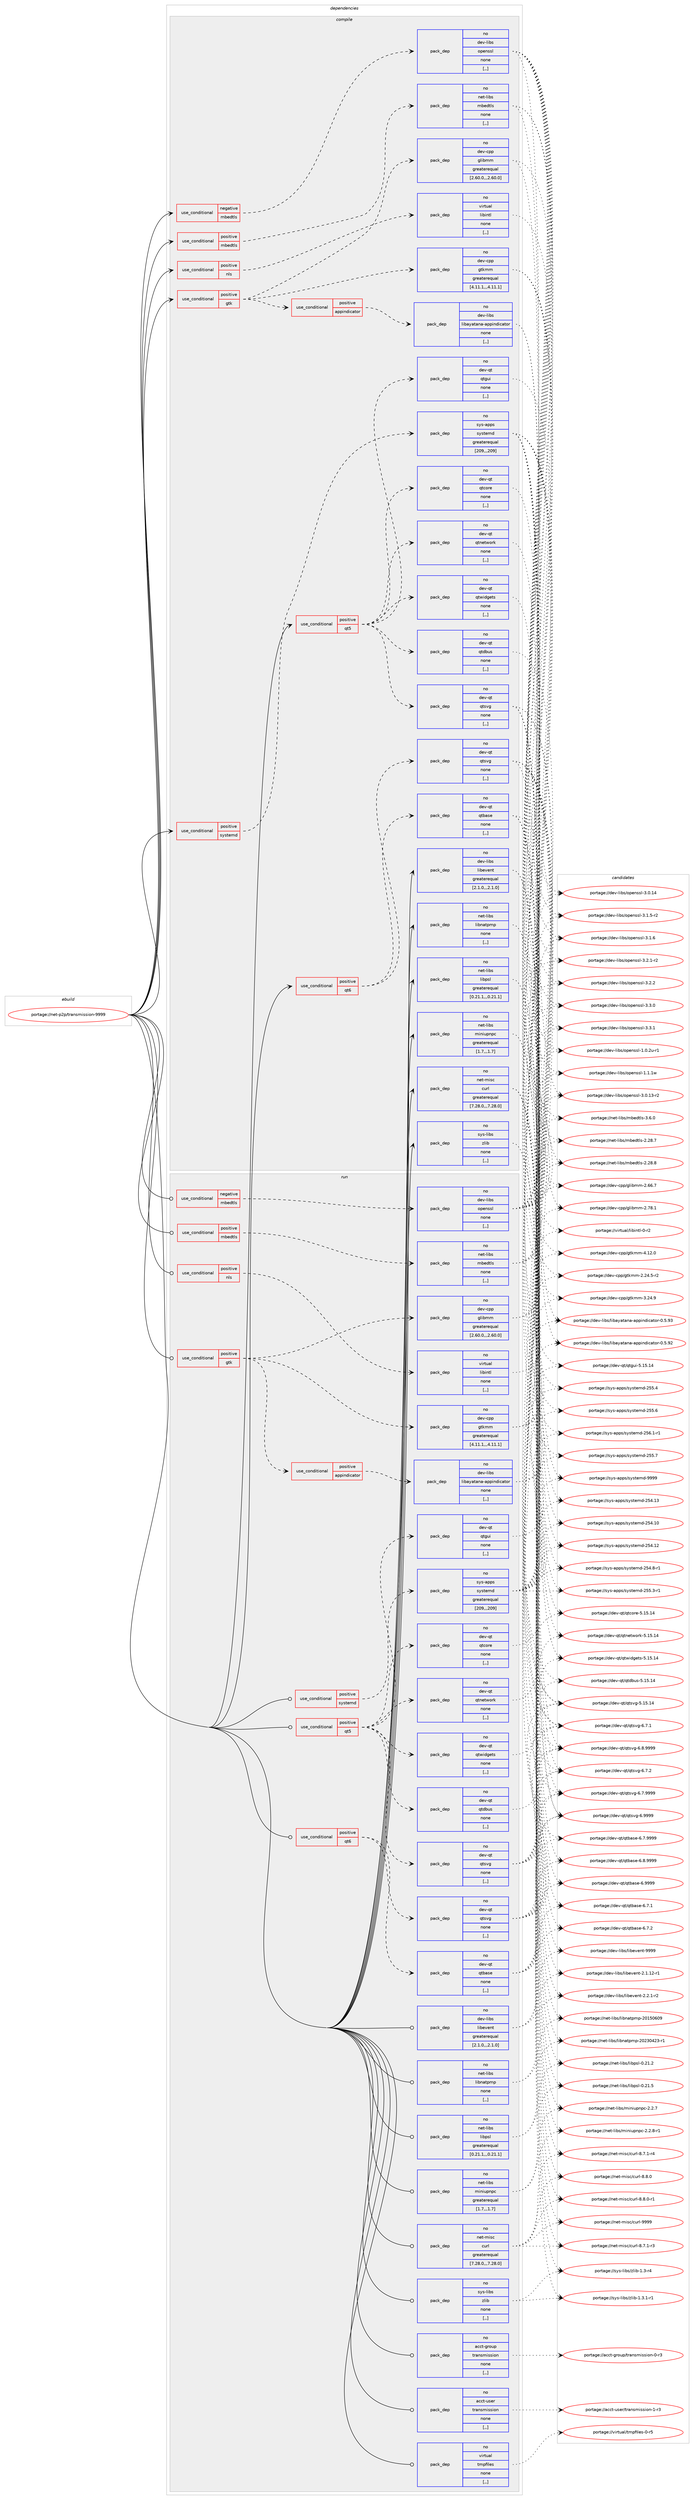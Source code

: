 digraph prolog {

# *************
# Graph options
# *************

newrank=true;
concentrate=true;
compound=true;
graph [rankdir=LR,fontname=Helvetica,fontsize=10,ranksep=1.5];#, ranksep=2.5, nodesep=0.2];
edge  [arrowhead=vee];
node  [fontname=Helvetica,fontsize=10];

# **********
# The ebuild
# **********

subgraph cluster_leftcol {
color=gray;
rank=same;
label=<<i>ebuild</i>>;
id [label="portage://net-p2p/transmission-9999", color=red, width=4, href="../net-p2p/transmission-9999.svg"];
}

# ****************
# The dependencies
# ****************

subgraph cluster_midcol {
color=gray;
label=<<i>dependencies</i>>;
subgraph cluster_compile {
fillcolor="#eeeeee";
style=filled;
label=<<i>compile</i>>;
subgraph cond98339 {
dependency373421 [label=<<TABLE BORDER="0" CELLBORDER="1" CELLSPACING="0" CELLPADDING="4"><TR><TD ROWSPAN="3" CELLPADDING="10">use_conditional</TD></TR><TR><TD>negative</TD></TR><TR><TD>mbedtls</TD></TR></TABLE>>, shape=none, color=red];
subgraph pack272386 {
dependency373422 [label=<<TABLE BORDER="0" CELLBORDER="1" CELLSPACING="0" CELLPADDING="4" WIDTH="220"><TR><TD ROWSPAN="6" CELLPADDING="30">pack_dep</TD></TR><TR><TD WIDTH="110">no</TD></TR><TR><TD>dev-libs</TD></TR><TR><TD>openssl</TD></TR><TR><TD>none</TD></TR><TR><TD>[,,]</TD></TR></TABLE>>, shape=none, color=blue];
}
dependency373421:e -> dependency373422:w [weight=20,style="dashed",arrowhead="vee"];
}
id:e -> dependency373421:w [weight=20,style="solid",arrowhead="vee"];
subgraph cond98340 {
dependency373423 [label=<<TABLE BORDER="0" CELLBORDER="1" CELLSPACING="0" CELLPADDING="4"><TR><TD ROWSPAN="3" CELLPADDING="10">use_conditional</TD></TR><TR><TD>positive</TD></TR><TR><TD>gtk</TD></TR></TABLE>>, shape=none, color=red];
subgraph pack272387 {
dependency373424 [label=<<TABLE BORDER="0" CELLBORDER="1" CELLSPACING="0" CELLPADDING="4" WIDTH="220"><TR><TD ROWSPAN="6" CELLPADDING="30">pack_dep</TD></TR><TR><TD WIDTH="110">no</TD></TR><TR><TD>dev-cpp</TD></TR><TR><TD>gtkmm</TD></TR><TR><TD>greaterequal</TD></TR><TR><TD>[4.11.1,,,4.11.1]</TD></TR></TABLE>>, shape=none, color=blue];
}
dependency373423:e -> dependency373424:w [weight=20,style="dashed",arrowhead="vee"];
subgraph pack272388 {
dependency373425 [label=<<TABLE BORDER="0" CELLBORDER="1" CELLSPACING="0" CELLPADDING="4" WIDTH="220"><TR><TD ROWSPAN="6" CELLPADDING="30">pack_dep</TD></TR><TR><TD WIDTH="110">no</TD></TR><TR><TD>dev-cpp</TD></TR><TR><TD>glibmm</TD></TR><TR><TD>greaterequal</TD></TR><TR><TD>[2.60.0,,,2.60.0]</TD></TR></TABLE>>, shape=none, color=blue];
}
dependency373423:e -> dependency373425:w [weight=20,style="dashed",arrowhead="vee"];
subgraph cond98341 {
dependency373426 [label=<<TABLE BORDER="0" CELLBORDER="1" CELLSPACING="0" CELLPADDING="4"><TR><TD ROWSPAN="3" CELLPADDING="10">use_conditional</TD></TR><TR><TD>positive</TD></TR><TR><TD>appindicator</TD></TR></TABLE>>, shape=none, color=red];
subgraph pack272389 {
dependency373427 [label=<<TABLE BORDER="0" CELLBORDER="1" CELLSPACING="0" CELLPADDING="4" WIDTH="220"><TR><TD ROWSPAN="6" CELLPADDING="30">pack_dep</TD></TR><TR><TD WIDTH="110">no</TD></TR><TR><TD>dev-libs</TD></TR><TR><TD>libayatana-appindicator</TD></TR><TR><TD>none</TD></TR><TR><TD>[,,]</TD></TR></TABLE>>, shape=none, color=blue];
}
dependency373426:e -> dependency373427:w [weight=20,style="dashed",arrowhead="vee"];
}
dependency373423:e -> dependency373426:w [weight=20,style="dashed",arrowhead="vee"];
}
id:e -> dependency373423:w [weight=20,style="solid",arrowhead="vee"];
subgraph cond98342 {
dependency373428 [label=<<TABLE BORDER="0" CELLBORDER="1" CELLSPACING="0" CELLPADDING="4"><TR><TD ROWSPAN="3" CELLPADDING="10">use_conditional</TD></TR><TR><TD>positive</TD></TR><TR><TD>mbedtls</TD></TR></TABLE>>, shape=none, color=red];
subgraph pack272390 {
dependency373429 [label=<<TABLE BORDER="0" CELLBORDER="1" CELLSPACING="0" CELLPADDING="4" WIDTH="220"><TR><TD ROWSPAN="6" CELLPADDING="30">pack_dep</TD></TR><TR><TD WIDTH="110">no</TD></TR><TR><TD>net-libs</TD></TR><TR><TD>mbedtls</TD></TR><TR><TD>none</TD></TR><TR><TD>[,,]</TD></TR></TABLE>>, shape=none, color=blue];
}
dependency373428:e -> dependency373429:w [weight=20,style="dashed",arrowhead="vee"];
}
id:e -> dependency373428:w [weight=20,style="solid",arrowhead="vee"];
subgraph cond98343 {
dependency373430 [label=<<TABLE BORDER="0" CELLBORDER="1" CELLSPACING="0" CELLPADDING="4"><TR><TD ROWSPAN="3" CELLPADDING="10">use_conditional</TD></TR><TR><TD>positive</TD></TR><TR><TD>nls</TD></TR></TABLE>>, shape=none, color=red];
subgraph pack272391 {
dependency373431 [label=<<TABLE BORDER="0" CELLBORDER="1" CELLSPACING="0" CELLPADDING="4" WIDTH="220"><TR><TD ROWSPAN="6" CELLPADDING="30">pack_dep</TD></TR><TR><TD WIDTH="110">no</TD></TR><TR><TD>virtual</TD></TR><TR><TD>libintl</TD></TR><TR><TD>none</TD></TR><TR><TD>[,,]</TD></TR></TABLE>>, shape=none, color=blue];
}
dependency373430:e -> dependency373431:w [weight=20,style="dashed",arrowhead="vee"];
}
id:e -> dependency373430:w [weight=20,style="solid",arrowhead="vee"];
subgraph cond98344 {
dependency373432 [label=<<TABLE BORDER="0" CELLBORDER="1" CELLSPACING="0" CELLPADDING="4"><TR><TD ROWSPAN="3" CELLPADDING="10">use_conditional</TD></TR><TR><TD>positive</TD></TR><TR><TD>qt5</TD></TR></TABLE>>, shape=none, color=red];
subgraph pack272392 {
dependency373433 [label=<<TABLE BORDER="0" CELLBORDER="1" CELLSPACING="0" CELLPADDING="4" WIDTH="220"><TR><TD ROWSPAN="6" CELLPADDING="30">pack_dep</TD></TR><TR><TD WIDTH="110">no</TD></TR><TR><TD>dev-qt</TD></TR><TR><TD>qtcore</TD></TR><TR><TD>none</TD></TR><TR><TD>[,,]</TD></TR></TABLE>>, shape=none, color=blue];
}
dependency373432:e -> dependency373433:w [weight=20,style="dashed",arrowhead="vee"];
subgraph pack272393 {
dependency373434 [label=<<TABLE BORDER="0" CELLBORDER="1" CELLSPACING="0" CELLPADDING="4" WIDTH="220"><TR><TD ROWSPAN="6" CELLPADDING="30">pack_dep</TD></TR><TR><TD WIDTH="110">no</TD></TR><TR><TD>dev-qt</TD></TR><TR><TD>qtdbus</TD></TR><TR><TD>none</TD></TR><TR><TD>[,,]</TD></TR></TABLE>>, shape=none, color=blue];
}
dependency373432:e -> dependency373434:w [weight=20,style="dashed",arrowhead="vee"];
subgraph pack272394 {
dependency373435 [label=<<TABLE BORDER="0" CELLBORDER="1" CELLSPACING="0" CELLPADDING="4" WIDTH="220"><TR><TD ROWSPAN="6" CELLPADDING="30">pack_dep</TD></TR><TR><TD WIDTH="110">no</TD></TR><TR><TD>dev-qt</TD></TR><TR><TD>qtgui</TD></TR><TR><TD>none</TD></TR><TR><TD>[,,]</TD></TR></TABLE>>, shape=none, color=blue];
}
dependency373432:e -> dependency373435:w [weight=20,style="dashed",arrowhead="vee"];
subgraph pack272395 {
dependency373436 [label=<<TABLE BORDER="0" CELLBORDER="1" CELLSPACING="0" CELLPADDING="4" WIDTH="220"><TR><TD ROWSPAN="6" CELLPADDING="30">pack_dep</TD></TR><TR><TD WIDTH="110">no</TD></TR><TR><TD>dev-qt</TD></TR><TR><TD>qtnetwork</TD></TR><TR><TD>none</TD></TR><TR><TD>[,,]</TD></TR></TABLE>>, shape=none, color=blue];
}
dependency373432:e -> dependency373436:w [weight=20,style="dashed",arrowhead="vee"];
subgraph pack272396 {
dependency373437 [label=<<TABLE BORDER="0" CELLBORDER="1" CELLSPACING="0" CELLPADDING="4" WIDTH="220"><TR><TD ROWSPAN="6" CELLPADDING="30">pack_dep</TD></TR><TR><TD WIDTH="110">no</TD></TR><TR><TD>dev-qt</TD></TR><TR><TD>qtsvg</TD></TR><TR><TD>none</TD></TR><TR><TD>[,,]</TD></TR></TABLE>>, shape=none, color=blue];
}
dependency373432:e -> dependency373437:w [weight=20,style="dashed",arrowhead="vee"];
subgraph pack272397 {
dependency373438 [label=<<TABLE BORDER="0" CELLBORDER="1" CELLSPACING="0" CELLPADDING="4" WIDTH="220"><TR><TD ROWSPAN="6" CELLPADDING="30">pack_dep</TD></TR><TR><TD WIDTH="110">no</TD></TR><TR><TD>dev-qt</TD></TR><TR><TD>qtwidgets</TD></TR><TR><TD>none</TD></TR><TR><TD>[,,]</TD></TR></TABLE>>, shape=none, color=blue];
}
dependency373432:e -> dependency373438:w [weight=20,style="dashed",arrowhead="vee"];
}
id:e -> dependency373432:w [weight=20,style="solid",arrowhead="vee"];
subgraph cond98345 {
dependency373439 [label=<<TABLE BORDER="0" CELLBORDER="1" CELLSPACING="0" CELLPADDING="4"><TR><TD ROWSPAN="3" CELLPADDING="10">use_conditional</TD></TR><TR><TD>positive</TD></TR><TR><TD>qt6</TD></TR></TABLE>>, shape=none, color=red];
subgraph pack272398 {
dependency373440 [label=<<TABLE BORDER="0" CELLBORDER="1" CELLSPACING="0" CELLPADDING="4" WIDTH="220"><TR><TD ROWSPAN="6" CELLPADDING="30">pack_dep</TD></TR><TR><TD WIDTH="110">no</TD></TR><TR><TD>dev-qt</TD></TR><TR><TD>qtbase</TD></TR><TR><TD>none</TD></TR><TR><TD>[,,]</TD></TR></TABLE>>, shape=none, color=blue];
}
dependency373439:e -> dependency373440:w [weight=20,style="dashed",arrowhead="vee"];
subgraph pack272399 {
dependency373441 [label=<<TABLE BORDER="0" CELLBORDER="1" CELLSPACING="0" CELLPADDING="4" WIDTH="220"><TR><TD ROWSPAN="6" CELLPADDING="30">pack_dep</TD></TR><TR><TD WIDTH="110">no</TD></TR><TR><TD>dev-qt</TD></TR><TR><TD>qtsvg</TD></TR><TR><TD>none</TD></TR><TR><TD>[,,]</TD></TR></TABLE>>, shape=none, color=blue];
}
dependency373439:e -> dependency373441:w [weight=20,style="dashed",arrowhead="vee"];
}
id:e -> dependency373439:w [weight=20,style="solid",arrowhead="vee"];
subgraph cond98346 {
dependency373442 [label=<<TABLE BORDER="0" CELLBORDER="1" CELLSPACING="0" CELLPADDING="4"><TR><TD ROWSPAN="3" CELLPADDING="10">use_conditional</TD></TR><TR><TD>positive</TD></TR><TR><TD>systemd</TD></TR></TABLE>>, shape=none, color=red];
subgraph pack272400 {
dependency373443 [label=<<TABLE BORDER="0" CELLBORDER="1" CELLSPACING="0" CELLPADDING="4" WIDTH="220"><TR><TD ROWSPAN="6" CELLPADDING="30">pack_dep</TD></TR><TR><TD WIDTH="110">no</TD></TR><TR><TD>sys-apps</TD></TR><TR><TD>systemd</TD></TR><TR><TD>greaterequal</TD></TR><TR><TD>[209,,,209]</TD></TR></TABLE>>, shape=none, color=blue];
}
dependency373442:e -> dependency373443:w [weight=20,style="dashed",arrowhead="vee"];
}
id:e -> dependency373442:w [weight=20,style="solid",arrowhead="vee"];
subgraph pack272401 {
dependency373444 [label=<<TABLE BORDER="0" CELLBORDER="1" CELLSPACING="0" CELLPADDING="4" WIDTH="220"><TR><TD ROWSPAN="6" CELLPADDING="30">pack_dep</TD></TR><TR><TD WIDTH="110">no</TD></TR><TR><TD>dev-libs</TD></TR><TR><TD>libevent</TD></TR><TR><TD>greaterequal</TD></TR><TR><TD>[2.1.0,,,2.1.0]</TD></TR></TABLE>>, shape=none, color=blue];
}
id:e -> dependency373444:w [weight=20,style="solid",arrowhead="vee"];
subgraph pack272402 {
dependency373445 [label=<<TABLE BORDER="0" CELLBORDER="1" CELLSPACING="0" CELLPADDING="4" WIDTH="220"><TR><TD ROWSPAN="6" CELLPADDING="30">pack_dep</TD></TR><TR><TD WIDTH="110">no</TD></TR><TR><TD>net-libs</TD></TR><TR><TD>libnatpmp</TD></TR><TR><TD>none</TD></TR><TR><TD>[,,]</TD></TR></TABLE>>, shape=none, color=blue];
}
id:e -> dependency373445:w [weight=20,style="solid",arrowhead="vee"];
subgraph pack272403 {
dependency373446 [label=<<TABLE BORDER="0" CELLBORDER="1" CELLSPACING="0" CELLPADDING="4" WIDTH="220"><TR><TD ROWSPAN="6" CELLPADDING="30">pack_dep</TD></TR><TR><TD WIDTH="110">no</TD></TR><TR><TD>net-libs</TD></TR><TR><TD>libpsl</TD></TR><TR><TD>greaterequal</TD></TR><TR><TD>[0.21.1,,,0.21.1]</TD></TR></TABLE>>, shape=none, color=blue];
}
id:e -> dependency373446:w [weight=20,style="solid",arrowhead="vee"];
subgraph pack272404 {
dependency373447 [label=<<TABLE BORDER="0" CELLBORDER="1" CELLSPACING="0" CELLPADDING="4" WIDTH="220"><TR><TD ROWSPAN="6" CELLPADDING="30">pack_dep</TD></TR><TR><TD WIDTH="110">no</TD></TR><TR><TD>net-libs</TD></TR><TR><TD>miniupnpc</TD></TR><TR><TD>greaterequal</TD></TR><TR><TD>[1.7,,,1.7]</TD></TR></TABLE>>, shape=none, color=blue];
}
id:e -> dependency373447:w [weight=20,style="solid",arrowhead="vee"];
subgraph pack272405 {
dependency373448 [label=<<TABLE BORDER="0" CELLBORDER="1" CELLSPACING="0" CELLPADDING="4" WIDTH="220"><TR><TD ROWSPAN="6" CELLPADDING="30">pack_dep</TD></TR><TR><TD WIDTH="110">no</TD></TR><TR><TD>net-misc</TD></TR><TR><TD>curl</TD></TR><TR><TD>greaterequal</TD></TR><TR><TD>[7.28.0,,,7.28.0]</TD></TR></TABLE>>, shape=none, color=blue];
}
id:e -> dependency373448:w [weight=20,style="solid",arrowhead="vee"];
subgraph pack272406 {
dependency373449 [label=<<TABLE BORDER="0" CELLBORDER="1" CELLSPACING="0" CELLPADDING="4" WIDTH="220"><TR><TD ROWSPAN="6" CELLPADDING="30">pack_dep</TD></TR><TR><TD WIDTH="110">no</TD></TR><TR><TD>sys-libs</TD></TR><TR><TD>zlib</TD></TR><TR><TD>none</TD></TR><TR><TD>[,,]</TD></TR></TABLE>>, shape=none, color=blue];
}
id:e -> dependency373449:w [weight=20,style="solid",arrowhead="vee"];
}
subgraph cluster_compileandrun {
fillcolor="#eeeeee";
style=filled;
label=<<i>compile and run</i>>;
}
subgraph cluster_run {
fillcolor="#eeeeee";
style=filled;
label=<<i>run</i>>;
subgraph cond98347 {
dependency373450 [label=<<TABLE BORDER="0" CELLBORDER="1" CELLSPACING="0" CELLPADDING="4"><TR><TD ROWSPAN="3" CELLPADDING="10">use_conditional</TD></TR><TR><TD>negative</TD></TR><TR><TD>mbedtls</TD></TR></TABLE>>, shape=none, color=red];
subgraph pack272407 {
dependency373451 [label=<<TABLE BORDER="0" CELLBORDER="1" CELLSPACING="0" CELLPADDING="4" WIDTH="220"><TR><TD ROWSPAN="6" CELLPADDING="30">pack_dep</TD></TR><TR><TD WIDTH="110">no</TD></TR><TR><TD>dev-libs</TD></TR><TR><TD>openssl</TD></TR><TR><TD>none</TD></TR><TR><TD>[,,]</TD></TR></TABLE>>, shape=none, color=blue];
}
dependency373450:e -> dependency373451:w [weight=20,style="dashed",arrowhead="vee"];
}
id:e -> dependency373450:w [weight=20,style="solid",arrowhead="odot"];
subgraph cond98348 {
dependency373452 [label=<<TABLE BORDER="0" CELLBORDER="1" CELLSPACING="0" CELLPADDING="4"><TR><TD ROWSPAN="3" CELLPADDING="10">use_conditional</TD></TR><TR><TD>positive</TD></TR><TR><TD>gtk</TD></TR></TABLE>>, shape=none, color=red];
subgraph pack272408 {
dependency373453 [label=<<TABLE BORDER="0" CELLBORDER="1" CELLSPACING="0" CELLPADDING="4" WIDTH="220"><TR><TD ROWSPAN="6" CELLPADDING="30">pack_dep</TD></TR><TR><TD WIDTH="110">no</TD></TR><TR><TD>dev-cpp</TD></TR><TR><TD>gtkmm</TD></TR><TR><TD>greaterequal</TD></TR><TR><TD>[4.11.1,,,4.11.1]</TD></TR></TABLE>>, shape=none, color=blue];
}
dependency373452:e -> dependency373453:w [weight=20,style="dashed",arrowhead="vee"];
subgraph pack272409 {
dependency373454 [label=<<TABLE BORDER="0" CELLBORDER="1" CELLSPACING="0" CELLPADDING="4" WIDTH="220"><TR><TD ROWSPAN="6" CELLPADDING="30">pack_dep</TD></TR><TR><TD WIDTH="110">no</TD></TR><TR><TD>dev-cpp</TD></TR><TR><TD>glibmm</TD></TR><TR><TD>greaterequal</TD></TR><TR><TD>[2.60.0,,,2.60.0]</TD></TR></TABLE>>, shape=none, color=blue];
}
dependency373452:e -> dependency373454:w [weight=20,style="dashed",arrowhead="vee"];
subgraph cond98349 {
dependency373455 [label=<<TABLE BORDER="0" CELLBORDER="1" CELLSPACING="0" CELLPADDING="4"><TR><TD ROWSPAN="3" CELLPADDING="10">use_conditional</TD></TR><TR><TD>positive</TD></TR><TR><TD>appindicator</TD></TR></TABLE>>, shape=none, color=red];
subgraph pack272410 {
dependency373456 [label=<<TABLE BORDER="0" CELLBORDER="1" CELLSPACING="0" CELLPADDING="4" WIDTH="220"><TR><TD ROWSPAN="6" CELLPADDING="30">pack_dep</TD></TR><TR><TD WIDTH="110">no</TD></TR><TR><TD>dev-libs</TD></TR><TR><TD>libayatana-appindicator</TD></TR><TR><TD>none</TD></TR><TR><TD>[,,]</TD></TR></TABLE>>, shape=none, color=blue];
}
dependency373455:e -> dependency373456:w [weight=20,style="dashed",arrowhead="vee"];
}
dependency373452:e -> dependency373455:w [weight=20,style="dashed",arrowhead="vee"];
}
id:e -> dependency373452:w [weight=20,style="solid",arrowhead="odot"];
subgraph cond98350 {
dependency373457 [label=<<TABLE BORDER="0" CELLBORDER="1" CELLSPACING="0" CELLPADDING="4"><TR><TD ROWSPAN="3" CELLPADDING="10">use_conditional</TD></TR><TR><TD>positive</TD></TR><TR><TD>mbedtls</TD></TR></TABLE>>, shape=none, color=red];
subgraph pack272411 {
dependency373458 [label=<<TABLE BORDER="0" CELLBORDER="1" CELLSPACING="0" CELLPADDING="4" WIDTH="220"><TR><TD ROWSPAN="6" CELLPADDING="30">pack_dep</TD></TR><TR><TD WIDTH="110">no</TD></TR><TR><TD>net-libs</TD></TR><TR><TD>mbedtls</TD></TR><TR><TD>none</TD></TR><TR><TD>[,,]</TD></TR></TABLE>>, shape=none, color=blue];
}
dependency373457:e -> dependency373458:w [weight=20,style="dashed",arrowhead="vee"];
}
id:e -> dependency373457:w [weight=20,style="solid",arrowhead="odot"];
subgraph cond98351 {
dependency373459 [label=<<TABLE BORDER="0" CELLBORDER="1" CELLSPACING="0" CELLPADDING="4"><TR><TD ROWSPAN="3" CELLPADDING="10">use_conditional</TD></TR><TR><TD>positive</TD></TR><TR><TD>nls</TD></TR></TABLE>>, shape=none, color=red];
subgraph pack272412 {
dependency373460 [label=<<TABLE BORDER="0" CELLBORDER="1" CELLSPACING="0" CELLPADDING="4" WIDTH="220"><TR><TD ROWSPAN="6" CELLPADDING="30">pack_dep</TD></TR><TR><TD WIDTH="110">no</TD></TR><TR><TD>virtual</TD></TR><TR><TD>libintl</TD></TR><TR><TD>none</TD></TR><TR><TD>[,,]</TD></TR></TABLE>>, shape=none, color=blue];
}
dependency373459:e -> dependency373460:w [weight=20,style="dashed",arrowhead="vee"];
}
id:e -> dependency373459:w [weight=20,style="solid",arrowhead="odot"];
subgraph cond98352 {
dependency373461 [label=<<TABLE BORDER="0" CELLBORDER="1" CELLSPACING="0" CELLPADDING="4"><TR><TD ROWSPAN="3" CELLPADDING="10">use_conditional</TD></TR><TR><TD>positive</TD></TR><TR><TD>qt5</TD></TR></TABLE>>, shape=none, color=red];
subgraph pack272413 {
dependency373462 [label=<<TABLE BORDER="0" CELLBORDER="1" CELLSPACING="0" CELLPADDING="4" WIDTH="220"><TR><TD ROWSPAN="6" CELLPADDING="30">pack_dep</TD></TR><TR><TD WIDTH="110">no</TD></TR><TR><TD>dev-qt</TD></TR><TR><TD>qtcore</TD></TR><TR><TD>none</TD></TR><TR><TD>[,,]</TD></TR></TABLE>>, shape=none, color=blue];
}
dependency373461:e -> dependency373462:w [weight=20,style="dashed",arrowhead="vee"];
subgraph pack272414 {
dependency373463 [label=<<TABLE BORDER="0" CELLBORDER="1" CELLSPACING="0" CELLPADDING="4" WIDTH="220"><TR><TD ROWSPAN="6" CELLPADDING="30">pack_dep</TD></TR><TR><TD WIDTH="110">no</TD></TR><TR><TD>dev-qt</TD></TR><TR><TD>qtdbus</TD></TR><TR><TD>none</TD></TR><TR><TD>[,,]</TD></TR></TABLE>>, shape=none, color=blue];
}
dependency373461:e -> dependency373463:w [weight=20,style="dashed",arrowhead="vee"];
subgraph pack272415 {
dependency373464 [label=<<TABLE BORDER="0" CELLBORDER="1" CELLSPACING="0" CELLPADDING="4" WIDTH="220"><TR><TD ROWSPAN="6" CELLPADDING="30">pack_dep</TD></TR><TR><TD WIDTH="110">no</TD></TR><TR><TD>dev-qt</TD></TR><TR><TD>qtgui</TD></TR><TR><TD>none</TD></TR><TR><TD>[,,]</TD></TR></TABLE>>, shape=none, color=blue];
}
dependency373461:e -> dependency373464:w [weight=20,style="dashed",arrowhead="vee"];
subgraph pack272416 {
dependency373465 [label=<<TABLE BORDER="0" CELLBORDER="1" CELLSPACING="0" CELLPADDING="4" WIDTH="220"><TR><TD ROWSPAN="6" CELLPADDING="30">pack_dep</TD></TR><TR><TD WIDTH="110">no</TD></TR><TR><TD>dev-qt</TD></TR><TR><TD>qtnetwork</TD></TR><TR><TD>none</TD></TR><TR><TD>[,,]</TD></TR></TABLE>>, shape=none, color=blue];
}
dependency373461:e -> dependency373465:w [weight=20,style="dashed",arrowhead="vee"];
subgraph pack272417 {
dependency373466 [label=<<TABLE BORDER="0" CELLBORDER="1" CELLSPACING="0" CELLPADDING="4" WIDTH="220"><TR><TD ROWSPAN="6" CELLPADDING="30">pack_dep</TD></TR><TR><TD WIDTH="110">no</TD></TR><TR><TD>dev-qt</TD></TR><TR><TD>qtsvg</TD></TR><TR><TD>none</TD></TR><TR><TD>[,,]</TD></TR></TABLE>>, shape=none, color=blue];
}
dependency373461:e -> dependency373466:w [weight=20,style="dashed",arrowhead="vee"];
subgraph pack272418 {
dependency373467 [label=<<TABLE BORDER="0" CELLBORDER="1" CELLSPACING="0" CELLPADDING="4" WIDTH="220"><TR><TD ROWSPAN="6" CELLPADDING="30">pack_dep</TD></TR><TR><TD WIDTH="110">no</TD></TR><TR><TD>dev-qt</TD></TR><TR><TD>qtwidgets</TD></TR><TR><TD>none</TD></TR><TR><TD>[,,]</TD></TR></TABLE>>, shape=none, color=blue];
}
dependency373461:e -> dependency373467:w [weight=20,style="dashed",arrowhead="vee"];
}
id:e -> dependency373461:w [weight=20,style="solid",arrowhead="odot"];
subgraph cond98353 {
dependency373468 [label=<<TABLE BORDER="0" CELLBORDER="1" CELLSPACING="0" CELLPADDING="4"><TR><TD ROWSPAN="3" CELLPADDING="10">use_conditional</TD></TR><TR><TD>positive</TD></TR><TR><TD>qt6</TD></TR></TABLE>>, shape=none, color=red];
subgraph pack272419 {
dependency373469 [label=<<TABLE BORDER="0" CELLBORDER="1" CELLSPACING="0" CELLPADDING="4" WIDTH="220"><TR><TD ROWSPAN="6" CELLPADDING="30">pack_dep</TD></TR><TR><TD WIDTH="110">no</TD></TR><TR><TD>dev-qt</TD></TR><TR><TD>qtbase</TD></TR><TR><TD>none</TD></TR><TR><TD>[,,]</TD></TR></TABLE>>, shape=none, color=blue];
}
dependency373468:e -> dependency373469:w [weight=20,style="dashed",arrowhead="vee"];
subgraph pack272420 {
dependency373470 [label=<<TABLE BORDER="0" CELLBORDER="1" CELLSPACING="0" CELLPADDING="4" WIDTH="220"><TR><TD ROWSPAN="6" CELLPADDING="30">pack_dep</TD></TR><TR><TD WIDTH="110">no</TD></TR><TR><TD>dev-qt</TD></TR><TR><TD>qtsvg</TD></TR><TR><TD>none</TD></TR><TR><TD>[,,]</TD></TR></TABLE>>, shape=none, color=blue];
}
dependency373468:e -> dependency373470:w [weight=20,style="dashed",arrowhead="vee"];
}
id:e -> dependency373468:w [weight=20,style="solid",arrowhead="odot"];
subgraph cond98354 {
dependency373471 [label=<<TABLE BORDER="0" CELLBORDER="1" CELLSPACING="0" CELLPADDING="4"><TR><TD ROWSPAN="3" CELLPADDING="10">use_conditional</TD></TR><TR><TD>positive</TD></TR><TR><TD>systemd</TD></TR></TABLE>>, shape=none, color=red];
subgraph pack272421 {
dependency373472 [label=<<TABLE BORDER="0" CELLBORDER="1" CELLSPACING="0" CELLPADDING="4" WIDTH="220"><TR><TD ROWSPAN="6" CELLPADDING="30">pack_dep</TD></TR><TR><TD WIDTH="110">no</TD></TR><TR><TD>sys-apps</TD></TR><TR><TD>systemd</TD></TR><TR><TD>greaterequal</TD></TR><TR><TD>[209,,,209]</TD></TR></TABLE>>, shape=none, color=blue];
}
dependency373471:e -> dependency373472:w [weight=20,style="dashed",arrowhead="vee"];
}
id:e -> dependency373471:w [weight=20,style="solid",arrowhead="odot"];
subgraph pack272422 {
dependency373473 [label=<<TABLE BORDER="0" CELLBORDER="1" CELLSPACING="0" CELLPADDING="4" WIDTH="220"><TR><TD ROWSPAN="6" CELLPADDING="30">pack_dep</TD></TR><TR><TD WIDTH="110">no</TD></TR><TR><TD>acct-group</TD></TR><TR><TD>transmission</TD></TR><TR><TD>none</TD></TR><TR><TD>[,,]</TD></TR></TABLE>>, shape=none, color=blue];
}
id:e -> dependency373473:w [weight=20,style="solid",arrowhead="odot"];
subgraph pack272423 {
dependency373474 [label=<<TABLE BORDER="0" CELLBORDER="1" CELLSPACING="0" CELLPADDING="4" WIDTH="220"><TR><TD ROWSPAN="6" CELLPADDING="30">pack_dep</TD></TR><TR><TD WIDTH="110">no</TD></TR><TR><TD>acct-user</TD></TR><TR><TD>transmission</TD></TR><TR><TD>none</TD></TR><TR><TD>[,,]</TD></TR></TABLE>>, shape=none, color=blue];
}
id:e -> dependency373474:w [weight=20,style="solid",arrowhead="odot"];
subgraph pack272424 {
dependency373475 [label=<<TABLE BORDER="0" CELLBORDER="1" CELLSPACING="0" CELLPADDING="4" WIDTH="220"><TR><TD ROWSPAN="6" CELLPADDING="30">pack_dep</TD></TR><TR><TD WIDTH="110">no</TD></TR><TR><TD>dev-libs</TD></TR><TR><TD>libevent</TD></TR><TR><TD>greaterequal</TD></TR><TR><TD>[2.1.0,,,2.1.0]</TD></TR></TABLE>>, shape=none, color=blue];
}
id:e -> dependency373475:w [weight=20,style="solid",arrowhead="odot"];
subgraph pack272425 {
dependency373476 [label=<<TABLE BORDER="0" CELLBORDER="1" CELLSPACING="0" CELLPADDING="4" WIDTH="220"><TR><TD ROWSPAN="6" CELLPADDING="30">pack_dep</TD></TR><TR><TD WIDTH="110">no</TD></TR><TR><TD>net-libs</TD></TR><TR><TD>libnatpmp</TD></TR><TR><TD>none</TD></TR><TR><TD>[,,]</TD></TR></TABLE>>, shape=none, color=blue];
}
id:e -> dependency373476:w [weight=20,style="solid",arrowhead="odot"];
subgraph pack272426 {
dependency373477 [label=<<TABLE BORDER="0" CELLBORDER="1" CELLSPACING="0" CELLPADDING="4" WIDTH="220"><TR><TD ROWSPAN="6" CELLPADDING="30">pack_dep</TD></TR><TR><TD WIDTH="110">no</TD></TR><TR><TD>net-libs</TD></TR><TR><TD>libpsl</TD></TR><TR><TD>greaterequal</TD></TR><TR><TD>[0.21.1,,,0.21.1]</TD></TR></TABLE>>, shape=none, color=blue];
}
id:e -> dependency373477:w [weight=20,style="solid",arrowhead="odot"];
subgraph pack272427 {
dependency373478 [label=<<TABLE BORDER="0" CELLBORDER="1" CELLSPACING="0" CELLPADDING="4" WIDTH="220"><TR><TD ROWSPAN="6" CELLPADDING="30">pack_dep</TD></TR><TR><TD WIDTH="110">no</TD></TR><TR><TD>net-libs</TD></TR><TR><TD>miniupnpc</TD></TR><TR><TD>greaterequal</TD></TR><TR><TD>[1.7,,,1.7]</TD></TR></TABLE>>, shape=none, color=blue];
}
id:e -> dependency373478:w [weight=20,style="solid",arrowhead="odot"];
subgraph pack272428 {
dependency373479 [label=<<TABLE BORDER="0" CELLBORDER="1" CELLSPACING="0" CELLPADDING="4" WIDTH="220"><TR><TD ROWSPAN="6" CELLPADDING="30">pack_dep</TD></TR><TR><TD WIDTH="110">no</TD></TR><TR><TD>net-misc</TD></TR><TR><TD>curl</TD></TR><TR><TD>greaterequal</TD></TR><TR><TD>[7.28.0,,,7.28.0]</TD></TR></TABLE>>, shape=none, color=blue];
}
id:e -> dependency373479:w [weight=20,style="solid",arrowhead="odot"];
subgraph pack272429 {
dependency373480 [label=<<TABLE BORDER="0" CELLBORDER="1" CELLSPACING="0" CELLPADDING="4" WIDTH="220"><TR><TD ROWSPAN="6" CELLPADDING="30">pack_dep</TD></TR><TR><TD WIDTH="110">no</TD></TR><TR><TD>sys-libs</TD></TR><TR><TD>zlib</TD></TR><TR><TD>none</TD></TR><TR><TD>[,,]</TD></TR></TABLE>>, shape=none, color=blue];
}
id:e -> dependency373480:w [weight=20,style="solid",arrowhead="odot"];
subgraph pack272430 {
dependency373481 [label=<<TABLE BORDER="0" CELLBORDER="1" CELLSPACING="0" CELLPADDING="4" WIDTH="220"><TR><TD ROWSPAN="6" CELLPADDING="30">pack_dep</TD></TR><TR><TD WIDTH="110">no</TD></TR><TR><TD>virtual</TD></TR><TR><TD>tmpfiles</TD></TR><TR><TD>none</TD></TR><TR><TD>[,,]</TD></TR></TABLE>>, shape=none, color=blue];
}
id:e -> dependency373481:w [weight=20,style="solid",arrowhead="odot"];
}
}

# **************
# The candidates
# **************

subgraph cluster_choices {
rank=same;
color=gray;
label=<<i>candidates</i>>;

subgraph choice272386 {
color=black;
nodesep=1;
choice1001011184510810598115471111121011101151151084549464846501174511449 [label="portage://dev-libs/openssl-1.0.2u-r1", color=red, width=4,href="../dev-libs/openssl-1.0.2u-r1.svg"];
choice100101118451081059811547111112101110115115108454946494649119 [label="portage://dev-libs/openssl-1.1.1w", color=red, width=4,href="../dev-libs/openssl-1.1.1w.svg"];
choice100101118451081059811547111112101110115115108455146484649514511450 [label="portage://dev-libs/openssl-3.0.13-r2", color=red, width=4,href="../dev-libs/openssl-3.0.13-r2.svg"];
choice10010111845108105981154711111210111011511510845514648464952 [label="portage://dev-libs/openssl-3.0.14", color=red, width=4,href="../dev-libs/openssl-3.0.14.svg"];
choice1001011184510810598115471111121011101151151084551464946534511450 [label="portage://dev-libs/openssl-3.1.5-r2", color=red, width=4,href="../dev-libs/openssl-3.1.5-r2.svg"];
choice100101118451081059811547111112101110115115108455146494654 [label="portage://dev-libs/openssl-3.1.6", color=red, width=4,href="../dev-libs/openssl-3.1.6.svg"];
choice1001011184510810598115471111121011101151151084551465046494511450 [label="portage://dev-libs/openssl-3.2.1-r2", color=red, width=4,href="../dev-libs/openssl-3.2.1-r2.svg"];
choice100101118451081059811547111112101110115115108455146504650 [label="portage://dev-libs/openssl-3.2.2", color=red, width=4,href="../dev-libs/openssl-3.2.2.svg"];
choice100101118451081059811547111112101110115115108455146514648 [label="portage://dev-libs/openssl-3.3.0", color=red, width=4,href="../dev-libs/openssl-3.3.0.svg"];
choice100101118451081059811547111112101110115115108455146514649 [label="portage://dev-libs/openssl-3.3.1", color=red, width=4,href="../dev-libs/openssl-3.3.1.svg"];
dependency373422:e -> choice1001011184510810598115471111121011101151151084549464846501174511449:w [style=dotted,weight="100"];
dependency373422:e -> choice100101118451081059811547111112101110115115108454946494649119:w [style=dotted,weight="100"];
dependency373422:e -> choice100101118451081059811547111112101110115115108455146484649514511450:w [style=dotted,weight="100"];
dependency373422:e -> choice10010111845108105981154711111210111011511510845514648464952:w [style=dotted,weight="100"];
dependency373422:e -> choice1001011184510810598115471111121011101151151084551464946534511450:w [style=dotted,weight="100"];
dependency373422:e -> choice100101118451081059811547111112101110115115108455146494654:w [style=dotted,weight="100"];
dependency373422:e -> choice1001011184510810598115471111121011101151151084551465046494511450:w [style=dotted,weight="100"];
dependency373422:e -> choice100101118451081059811547111112101110115115108455146504650:w [style=dotted,weight="100"];
dependency373422:e -> choice100101118451081059811547111112101110115115108455146514648:w [style=dotted,weight="100"];
dependency373422:e -> choice100101118451081059811547111112101110115115108455146514649:w [style=dotted,weight="100"];
}
subgraph choice272387 {
color=black;
nodesep=1;
choice100101118459911211247103116107109109455046505246534511450 [label="portage://dev-cpp/gtkmm-2.24.5-r2", color=red, width=4,href="../dev-cpp/gtkmm-2.24.5-r2.svg"];
choice10010111845991121124710311610710910945514650524657 [label="portage://dev-cpp/gtkmm-3.24.9", color=red, width=4,href="../dev-cpp/gtkmm-3.24.9.svg"];
choice10010111845991121124710311610710910945524649504648 [label="portage://dev-cpp/gtkmm-4.12.0", color=red, width=4,href="../dev-cpp/gtkmm-4.12.0.svg"];
dependency373424:e -> choice100101118459911211247103116107109109455046505246534511450:w [style=dotted,weight="100"];
dependency373424:e -> choice10010111845991121124710311610710910945514650524657:w [style=dotted,weight="100"];
dependency373424:e -> choice10010111845991121124710311610710910945524649504648:w [style=dotted,weight="100"];
}
subgraph choice272388 {
color=black;
nodesep=1;
choice1001011184599112112471031081059810910945504654544655 [label="portage://dev-cpp/glibmm-2.66.7", color=red, width=4,href="../dev-cpp/glibmm-2.66.7.svg"];
choice1001011184599112112471031081059810910945504655564649 [label="portage://dev-cpp/glibmm-2.78.1", color=red, width=4,href="../dev-cpp/glibmm-2.78.1.svg"];
dependency373425:e -> choice1001011184599112112471031081059810910945504654544655:w [style=dotted,weight="100"];
dependency373425:e -> choice1001011184599112112471031081059810910945504655564649:w [style=dotted,weight="100"];
}
subgraph choice272389 {
color=black;
nodesep=1;
choice10010111845108105981154710810598971219711697110974597112112105110100105999711611111445484653465750 [label="portage://dev-libs/libayatana-appindicator-0.5.92", color=red, width=4,href="../dev-libs/libayatana-appindicator-0.5.92.svg"];
choice10010111845108105981154710810598971219711697110974597112112105110100105999711611111445484653465751 [label="portage://dev-libs/libayatana-appindicator-0.5.93", color=red, width=4,href="../dev-libs/libayatana-appindicator-0.5.93.svg"];
dependency373427:e -> choice10010111845108105981154710810598971219711697110974597112112105110100105999711611111445484653465750:w [style=dotted,weight="100"];
dependency373427:e -> choice10010111845108105981154710810598971219711697110974597112112105110100105999711611111445484653465751:w [style=dotted,weight="100"];
}
subgraph choice272390 {
color=black;
nodesep=1;
choice1101011164510810598115471099810110011610811545504650564655 [label="portage://net-libs/mbedtls-2.28.7", color=red, width=4,href="../net-libs/mbedtls-2.28.7.svg"];
choice1101011164510810598115471099810110011610811545504650564656 [label="portage://net-libs/mbedtls-2.28.8", color=red, width=4,href="../net-libs/mbedtls-2.28.8.svg"];
choice11010111645108105981154710998101100116108115455146544648 [label="portage://net-libs/mbedtls-3.6.0", color=red, width=4,href="../net-libs/mbedtls-3.6.0.svg"];
dependency373429:e -> choice1101011164510810598115471099810110011610811545504650564655:w [style=dotted,weight="100"];
dependency373429:e -> choice1101011164510810598115471099810110011610811545504650564656:w [style=dotted,weight="100"];
dependency373429:e -> choice11010111645108105981154710998101100116108115455146544648:w [style=dotted,weight="100"];
}
subgraph choice272391 {
color=black;
nodesep=1;
choice11810511411611797108471081059810511011610845484511450 [label="portage://virtual/libintl-0-r2", color=red, width=4,href="../virtual/libintl-0-r2.svg"];
dependency373431:e -> choice11810511411611797108471081059810511011610845484511450:w [style=dotted,weight="100"];
}
subgraph choice272392 {
color=black;
nodesep=1;
choice1001011184511311647113116991111141014553464953464952 [label="portage://dev-qt/qtcore-5.15.14", color=red, width=4,href="../dev-qt/qtcore-5.15.14.svg"];
dependency373433:e -> choice1001011184511311647113116991111141014553464953464952:w [style=dotted,weight="100"];
}
subgraph choice272393 {
color=black;
nodesep=1;
choice1001011184511311647113116100981171154553464953464952 [label="portage://dev-qt/qtdbus-5.15.14", color=red, width=4,href="../dev-qt/qtdbus-5.15.14.svg"];
dependency373434:e -> choice1001011184511311647113116100981171154553464953464952:w [style=dotted,weight="100"];
}
subgraph choice272394 {
color=black;
nodesep=1;
choice10010111845113116471131161031171054553464953464952 [label="portage://dev-qt/qtgui-5.15.14", color=red, width=4,href="../dev-qt/qtgui-5.15.14.svg"];
dependency373435:e -> choice10010111845113116471131161031171054553464953464952:w [style=dotted,weight="100"];
}
subgraph choice272395 {
color=black;
nodesep=1;
choice10010111845113116471131161101011161191111141074553464953464952 [label="portage://dev-qt/qtnetwork-5.15.14", color=red, width=4,href="../dev-qt/qtnetwork-5.15.14.svg"];
dependency373436:e -> choice10010111845113116471131161101011161191111141074553464953464952:w [style=dotted,weight="100"];
}
subgraph choice272396 {
color=black;
nodesep=1;
choice10010111845113116471131161151181034553464953464952 [label="portage://dev-qt/qtsvg-5.15.14", color=red, width=4,href="../dev-qt/qtsvg-5.15.14.svg"];
choice1001011184511311647113116115118103455446554649 [label="portage://dev-qt/qtsvg-6.7.1", color=red, width=4,href="../dev-qt/qtsvg-6.7.1.svg"];
choice1001011184511311647113116115118103455446554650 [label="portage://dev-qt/qtsvg-6.7.2", color=red, width=4,href="../dev-qt/qtsvg-6.7.2.svg"];
choice1001011184511311647113116115118103455446554657575757 [label="portage://dev-qt/qtsvg-6.7.9999", color=red, width=4,href="../dev-qt/qtsvg-6.7.9999.svg"];
choice1001011184511311647113116115118103455446564657575757 [label="portage://dev-qt/qtsvg-6.8.9999", color=red, width=4,href="../dev-qt/qtsvg-6.8.9999.svg"];
choice100101118451131164711311611511810345544657575757 [label="portage://dev-qt/qtsvg-6.9999", color=red, width=4,href="../dev-qt/qtsvg-6.9999.svg"];
dependency373437:e -> choice10010111845113116471131161151181034553464953464952:w [style=dotted,weight="100"];
dependency373437:e -> choice1001011184511311647113116115118103455446554649:w [style=dotted,weight="100"];
dependency373437:e -> choice1001011184511311647113116115118103455446554650:w [style=dotted,weight="100"];
dependency373437:e -> choice1001011184511311647113116115118103455446554657575757:w [style=dotted,weight="100"];
dependency373437:e -> choice1001011184511311647113116115118103455446564657575757:w [style=dotted,weight="100"];
dependency373437:e -> choice100101118451131164711311611511810345544657575757:w [style=dotted,weight="100"];
}
subgraph choice272397 {
color=black;
nodesep=1;
choice10010111845113116471131161191051001031011161154553464953464952 [label="portage://dev-qt/qtwidgets-5.15.14", color=red, width=4,href="../dev-qt/qtwidgets-5.15.14.svg"];
dependency373438:e -> choice10010111845113116471131161191051001031011161154553464953464952:w [style=dotted,weight="100"];
}
subgraph choice272398 {
color=black;
nodesep=1;
choice10010111845113116471131169897115101455446554649 [label="portage://dev-qt/qtbase-6.7.1", color=red, width=4,href="../dev-qt/qtbase-6.7.1.svg"];
choice10010111845113116471131169897115101455446554650 [label="portage://dev-qt/qtbase-6.7.2", color=red, width=4,href="../dev-qt/qtbase-6.7.2.svg"];
choice10010111845113116471131169897115101455446554657575757 [label="portage://dev-qt/qtbase-6.7.9999", color=red, width=4,href="../dev-qt/qtbase-6.7.9999.svg"];
choice10010111845113116471131169897115101455446564657575757 [label="portage://dev-qt/qtbase-6.8.9999", color=red, width=4,href="../dev-qt/qtbase-6.8.9999.svg"];
choice1001011184511311647113116989711510145544657575757 [label="portage://dev-qt/qtbase-6.9999", color=red, width=4,href="../dev-qt/qtbase-6.9999.svg"];
dependency373440:e -> choice10010111845113116471131169897115101455446554649:w [style=dotted,weight="100"];
dependency373440:e -> choice10010111845113116471131169897115101455446554650:w [style=dotted,weight="100"];
dependency373440:e -> choice10010111845113116471131169897115101455446554657575757:w [style=dotted,weight="100"];
dependency373440:e -> choice10010111845113116471131169897115101455446564657575757:w [style=dotted,weight="100"];
dependency373440:e -> choice1001011184511311647113116989711510145544657575757:w [style=dotted,weight="100"];
}
subgraph choice272399 {
color=black;
nodesep=1;
choice10010111845113116471131161151181034553464953464952 [label="portage://dev-qt/qtsvg-5.15.14", color=red, width=4,href="../dev-qt/qtsvg-5.15.14.svg"];
choice1001011184511311647113116115118103455446554649 [label="portage://dev-qt/qtsvg-6.7.1", color=red, width=4,href="../dev-qt/qtsvg-6.7.1.svg"];
choice1001011184511311647113116115118103455446554650 [label="portage://dev-qt/qtsvg-6.7.2", color=red, width=4,href="../dev-qt/qtsvg-6.7.2.svg"];
choice1001011184511311647113116115118103455446554657575757 [label="portage://dev-qt/qtsvg-6.7.9999", color=red, width=4,href="../dev-qt/qtsvg-6.7.9999.svg"];
choice1001011184511311647113116115118103455446564657575757 [label="portage://dev-qt/qtsvg-6.8.9999", color=red, width=4,href="../dev-qt/qtsvg-6.8.9999.svg"];
choice100101118451131164711311611511810345544657575757 [label="portage://dev-qt/qtsvg-6.9999", color=red, width=4,href="../dev-qt/qtsvg-6.9999.svg"];
dependency373441:e -> choice10010111845113116471131161151181034553464953464952:w [style=dotted,weight="100"];
dependency373441:e -> choice1001011184511311647113116115118103455446554649:w [style=dotted,weight="100"];
dependency373441:e -> choice1001011184511311647113116115118103455446554650:w [style=dotted,weight="100"];
dependency373441:e -> choice1001011184511311647113116115118103455446554657575757:w [style=dotted,weight="100"];
dependency373441:e -> choice1001011184511311647113116115118103455446564657575757:w [style=dotted,weight="100"];
dependency373441:e -> choice100101118451131164711311611511810345544657575757:w [style=dotted,weight="100"];
}
subgraph choice272400 {
color=black;
nodesep=1;
choice11512111545971121121154711512111511610110910045505352464948 [label="portage://sys-apps/systemd-254.10", color=red, width=4,href="../sys-apps/systemd-254.10.svg"];
choice11512111545971121121154711512111511610110910045505352464950 [label="portage://sys-apps/systemd-254.12", color=red, width=4,href="../sys-apps/systemd-254.12.svg"];
choice11512111545971121121154711512111511610110910045505352464951 [label="portage://sys-apps/systemd-254.13", color=red, width=4,href="../sys-apps/systemd-254.13.svg"];
choice1151211154597112112115471151211151161011091004550535246564511449 [label="portage://sys-apps/systemd-254.8-r1", color=red, width=4,href="../sys-apps/systemd-254.8-r1.svg"];
choice1151211154597112112115471151211151161011091004550535346514511449 [label="portage://sys-apps/systemd-255.3-r1", color=red, width=4,href="../sys-apps/systemd-255.3-r1.svg"];
choice115121115459711211211547115121115116101109100455053534652 [label="portage://sys-apps/systemd-255.4", color=red, width=4,href="../sys-apps/systemd-255.4.svg"];
choice115121115459711211211547115121115116101109100455053534654 [label="portage://sys-apps/systemd-255.6", color=red, width=4,href="../sys-apps/systemd-255.6.svg"];
choice115121115459711211211547115121115116101109100455053534655 [label="portage://sys-apps/systemd-255.7", color=red, width=4,href="../sys-apps/systemd-255.7.svg"];
choice1151211154597112112115471151211151161011091004550535446494511449 [label="portage://sys-apps/systemd-256.1-r1", color=red, width=4,href="../sys-apps/systemd-256.1-r1.svg"];
choice1151211154597112112115471151211151161011091004557575757 [label="portage://sys-apps/systemd-9999", color=red, width=4,href="../sys-apps/systemd-9999.svg"];
dependency373443:e -> choice11512111545971121121154711512111511610110910045505352464948:w [style=dotted,weight="100"];
dependency373443:e -> choice11512111545971121121154711512111511610110910045505352464950:w [style=dotted,weight="100"];
dependency373443:e -> choice11512111545971121121154711512111511610110910045505352464951:w [style=dotted,weight="100"];
dependency373443:e -> choice1151211154597112112115471151211151161011091004550535246564511449:w [style=dotted,weight="100"];
dependency373443:e -> choice1151211154597112112115471151211151161011091004550535346514511449:w [style=dotted,weight="100"];
dependency373443:e -> choice115121115459711211211547115121115116101109100455053534652:w [style=dotted,weight="100"];
dependency373443:e -> choice115121115459711211211547115121115116101109100455053534654:w [style=dotted,weight="100"];
dependency373443:e -> choice115121115459711211211547115121115116101109100455053534655:w [style=dotted,weight="100"];
dependency373443:e -> choice1151211154597112112115471151211151161011091004550535446494511449:w [style=dotted,weight="100"];
dependency373443:e -> choice1151211154597112112115471151211151161011091004557575757:w [style=dotted,weight="100"];
}
subgraph choice272401 {
color=black;
nodesep=1;
choice10010111845108105981154710810598101118101110116455046494649504511449 [label="portage://dev-libs/libevent-2.1.12-r1", color=red, width=4,href="../dev-libs/libevent-2.1.12-r1.svg"];
choice100101118451081059811547108105981011181011101164550465046494511450 [label="portage://dev-libs/libevent-2.2.1-r2", color=red, width=4,href="../dev-libs/libevent-2.2.1-r2.svg"];
choice100101118451081059811547108105981011181011101164557575757 [label="portage://dev-libs/libevent-9999", color=red, width=4,href="../dev-libs/libevent-9999.svg"];
dependency373444:e -> choice10010111845108105981154710810598101118101110116455046494649504511449:w [style=dotted,weight="100"];
dependency373444:e -> choice100101118451081059811547108105981011181011101164550465046494511450:w [style=dotted,weight="100"];
dependency373444:e -> choice100101118451081059811547108105981011181011101164557575757:w [style=dotted,weight="100"];
}
subgraph choice272402 {
color=black;
nodesep=1;
choice1101011164510810598115471081059811097116112109112455048495348544857 [label="portage://net-libs/libnatpmp-20150609", color=red, width=4,href="../net-libs/libnatpmp-20150609.svg"];
choice11010111645108105981154710810598110971161121091124550485051485250514511449 [label="portage://net-libs/libnatpmp-20230423-r1", color=red, width=4,href="../net-libs/libnatpmp-20230423-r1.svg"];
dependency373445:e -> choice1101011164510810598115471081059811097116112109112455048495348544857:w [style=dotted,weight="100"];
dependency373445:e -> choice11010111645108105981154710810598110971161121091124550485051485250514511449:w [style=dotted,weight="100"];
}
subgraph choice272403 {
color=black;
nodesep=1;
choice1101011164510810598115471081059811211510845484650494650 [label="portage://net-libs/libpsl-0.21.2", color=red, width=4,href="../net-libs/libpsl-0.21.2.svg"];
choice1101011164510810598115471081059811211510845484650494653 [label="portage://net-libs/libpsl-0.21.5", color=red, width=4,href="../net-libs/libpsl-0.21.5.svg"];
dependency373446:e -> choice1101011164510810598115471081059811211510845484650494650:w [style=dotted,weight="100"];
dependency373446:e -> choice1101011164510810598115471081059811211510845484650494653:w [style=dotted,weight="100"];
}
subgraph choice272404 {
color=black;
nodesep=1;
choice11010111645108105981154710910511010511711211011299455046504655 [label="portage://net-libs/miniupnpc-2.2.7", color=red, width=4,href="../net-libs/miniupnpc-2.2.7.svg"];
choice110101116451081059811547109105110105117112110112994550465046564511449 [label="portage://net-libs/miniupnpc-2.2.8-r1", color=red, width=4,href="../net-libs/miniupnpc-2.2.8-r1.svg"];
dependency373447:e -> choice11010111645108105981154710910511010511711211011299455046504655:w [style=dotted,weight="100"];
dependency373447:e -> choice110101116451081059811547109105110105117112110112994550465046564511449:w [style=dotted,weight="100"];
}
subgraph choice272405 {
color=black;
nodesep=1;
choice110101116451091051159947991171141084556465546494511451 [label="portage://net-misc/curl-8.7.1-r3", color=red, width=4,href="../net-misc/curl-8.7.1-r3.svg"];
choice110101116451091051159947991171141084556465546494511452 [label="portage://net-misc/curl-8.7.1-r4", color=red, width=4,href="../net-misc/curl-8.7.1-r4.svg"];
choice11010111645109105115994799117114108455646564648 [label="portage://net-misc/curl-8.8.0", color=red, width=4,href="../net-misc/curl-8.8.0.svg"];
choice110101116451091051159947991171141084556465646484511449 [label="portage://net-misc/curl-8.8.0-r1", color=red, width=4,href="../net-misc/curl-8.8.0-r1.svg"];
choice110101116451091051159947991171141084557575757 [label="portage://net-misc/curl-9999", color=red, width=4,href="../net-misc/curl-9999.svg"];
dependency373448:e -> choice110101116451091051159947991171141084556465546494511451:w [style=dotted,weight="100"];
dependency373448:e -> choice110101116451091051159947991171141084556465546494511452:w [style=dotted,weight="100"];
dependency373448:e -> choice11010111645109105115994799117114108455646564648:w [style=dotted,weight="100"];
dependency373448:e -> choice110101116451091051159947991171141084556465646484511449:w [style=dotted,weight="100"];
dependency373448:e -> choice110101116451091051159947991171141084557575757:w [style=dotted,weight="100"];
}
subgraph choice272406 {
color=black;
nodesep=1;
choice11512111545108105981154712210810598454946514511452 [label="portage://sys-libs/zlib-1.3-r4", color=red, width=4,href="../sys-libs/zlib-1.3-r4.svg"];
choice115121115451081059811547122108105984549465146494511449 [label="portage://sys-libs/zlib-1.3.1-r1", color=red, width=4,href="../sys-libs/zlib-1.3.1-r1.svg"];
dependency373449:e -> choice11512111545108105981154712210810598454946514511452:w [style=dotted,weight="100"];
dependency373449:e -> choice115121115451081059811547122108105984549465146494511449:w [style=dotted,weight="100"];
}
subgraph choice272407 {
color=black;
nodesep=1;
choice1001011184510810598115471111121011101151151084549464846501174511449 [label="portage://dev-libs/openssl-1.0.2u-r1", color=red, width=4,href="../dev-libs/openssl-1.0.2u-r1.svg"];
choice100101118451081059811547111112101110115115108454946494649119 [label="portage://dev-libs/openssl-1.1.1w", color=red, width=4,href="../dev-libs/openssl-1.1.1w.svg"];
choice100101118451081059811547111112101110115115108455146484649514511450 [label="portage://dev-libs/openssl-3.0.13-r2", color=red, width=4,href="../dev-libs/openssl-3.0.13-r2.svg"];
choice10010111845108105981154711111210111011511510845514648464952 [label="portage://dev-libs/openssl-3.0.14", color=red, width=4,href="../dev-libs/openssl-3.0.14.svg"];
choice1001011184510810598115471111121011101151151084551464946534511450 [label="portage://dev-libs/openssl-3.1.5-r2", color=red, width=4,href="../dev-libs/openssl-3.1.5-r2.svg"];
choice100101118451081059811547111112101110115115108455146494654 [label="portage://dev-libs/openssl-3.1.6", color=red, width=4,href="../dev-libs/openssl-3.1.6.svg"];
choice1001011184510810598115471111121011101151151084551465046494511450 [label="portage://dev-libs/openssl-3.2.1-r2", color=red, width=4,href="../dev-libs/openssl-3.2.1-r2.svg"];
choice100101118451081059811547111112101110115115108455146504650 [label="portage://dev-libs/openssl-3.2.2", color=red, width=4,href="../dev-libs/openssl-3.2.2.svg"];
choice100101118451081059811547111112101110115115108455146514648 [label="portage://dev-libs/openssl-3.3.0", color=red, width=4,href="../dev-libs/openssl-3.3.0.svg"];
choice100101118451081059811547111112101110115115108455146514649 [label="portage://dev-libs/openssl-3.3.1", color=red, width=4,href="../dev-libs/openssl-3.3.1.svg"];
dependency373451:e -> choice1001011184510810598115471111121011101151151084549464846501174511449:w [style=dotted,weight="100"];
dependency373451:e -> choice100101118451081059811547111112101110115115108454946494649119:w [style=dotted,weight="100"];
dependency373451:e -> choice100101118451081059811547111112101110115115108455146484649514511450:w [style=dotted,weight="100"];
dependency373451:e -> choice10010111845108105981154711111210111011511510845514648464952:w [style=dotted,weight="100"];
dependency373451:e -> choice1001011184510810598115471111121011101151151084551464946534511450:w [style=dotted,weight="100"];
dependency373451:e -> choice100101118451081059811547111112101110115115108455146494654:w [style=dotted,weight="100"];
dependency373451:e -> choice1001011184510810598115471111121011101151151084551465046494511450:w [style=dotted,weight="100"];
dependency373451:e -> choice100101118451081059811547111112101110115115108455146504650:w [style=dotted,weight="100"];
dependency373451:e -> choice100101118451081059811547111112101110115115108455146514648:w [style=dotted,weight="100"];
dependency373451:e -> choice100101118451081059811547111112101110115115108455146514649:w [style=dotted,weight="100"];
}
subgraph choice272408 {
color=black;
nodesep=1;
choice100101118459911211247103116107109109455046505246534511450 [label="portage://dev-cpp/gtkmm-2.24.5-r2", color=red, width=4,href="../dev-cpp/gtkmm-2.24.5-r2.svg"];
choice10010111845991121124710311610710910945514650524657 [label="portage://dev-cpp/gtkmm-3.24.9", color=red, width=4,href="../dev-cpp/gtkmm-3.24.9.svg"];
choice10010111845991121124710311610710910945524649504648 [label="portage://dev-cpp/gtkmm-4.12.0", color=red, width=4,href="../dev-cpp/gtkmm-4.12.0.svg"];
dependency373453:e -> choice100101118459911211247103116107109109455046505246534511450:w [style=dotted,weight="100"];
dependency373453:e -> choice10010111845991121124710311610710910945514650524657:w [style=dotted,weight="100"];
dependency373453:e -> choice10010111845991121124710311610710910945524649504648:w [style=dotted,weight="100"];
}
subgraph choice272409 {
color=black;
nodesep=1;
choice1001011184599112112471031081059810910945504654544655 [label="portage://dev-cpp/glibmm-2.66.7", color=red, width=4,href="../dev-cpp/glibmm-2.66.7.svg"];
choice1001011184599112112471031081059810910945504655564649 [label="portage://dev-cpp/glibmm-2.78.1", color=red, width=4,href="../dev-cpp/glibmm-2.78.1.svg"];
dependency373454:e -> choice1001011184599112112471031081059810910945504654544655:w [style=dotted,weight="100"];
dependency373454:e -> choice1001011184599112112471031081059810910945504655564649:w [style=dotted,weight="100"];
}
subgraph choice272410 {
color=black;
nodesep=1;
choice10010111845108105981154710810598971219711697110974597112112105110100105999711611111445484653465750 [label="portage://dev-libs/libayatana-appindicator-0.5.92", color=red, width=4,href="../dev-libs/libayatana-appindicator-0.5.92.svg"];
choice10010111845108105981154710810598971219711697110974597112112105110100105999711611111445484653465751 [label="portage://dev-libs/libayatana-appindicator-0.5.93", color=red, width=4,href="../dev-libs/libayatana-appindicator-0.5.93.svg"];
dependency373456:e -> choice10010111845108105981154710810598971219711697110974597112112105110100105999711611111445484653465750:w [style=dotted,weight="100"];
dependency373456:e -> choice10010111845108105981154710810598971219711697110974597112112105110100105999711611111445484653465751:w [style=dotted,weight="100"];
}
subgraph choice272411 {
color=black;
nodesep=1;
choice1101011164510810598115471099810110011610811545504650564655 [label="portage://net-libs/mbedtls-2.28.7", color=red, width=4,href="../net-libs/mbedtls-2.28.7.svg"];
choice1101011164510810598115471099810110011610811545504650564656 [label="portage://net-libs/mbedtls-2.28.8", color=red, width=4,href="../net-libs/mbedtls-2.28.8.svg"];
choice11010111645108105981154710998101100116108115455146544648 [label="portage://net-libs/mbedtls-3.6.0", color=red, width=4,href="../net-libs/mbedtls-3.6.0.svg"];
dependency373458:e -> choice1101011164510810598115471099810110011610811545504650564655:w [style=dotted,weight="100"];
dependency373458:e -> choice1101011164510810598115471099810110011610811545504650564656:w [style=dotted,weight="100"];
dependency373458:e -> choice11010111645108105981154710998101100116108115455146544648:w [style=dotted,weight="100"];
}
subgraph choice272412 {
color=black;
nodesep=1;
choice11810511411611797108471081059810511011610845484511450 [label="portage://virtual/libintl-0-r2", color=red, width=4,href="../virtual/libintl-0-r2.svg"];
dependency373460:e -> choice11810511411611797108471081059810511011610845484511450:w [style=dotted,weight="100"];
}
subgraph choice272413 {
color=black;
nodesep=1;
choice1001011184511311647113116991111141014553464953464952 [label="portage://dev-qt/qtcore-5.15.14", color=red, width=4,href="../dev-qt/qtcore-5.15.14.svg"];
dependency373462:e -> choice1001011184511311647113116991111141014553464953464952:w [style=dotted,weight="100"];
}
subgraph choice272414 {
color=black;
nodesep=1;
choice1001011184511311647113116100981171154553464953464952 [label="portage://dev-qt/qtdbus-5.15.14", color=red, width=4,href="../dev-qt/qtdbus-5.15.14.svg"];
dependency373463:e -> choice1001011184511311647113116100981171154553464953464952:w [style=dotted,weight="100"];
}
subgraph choice272415 {
color=black;
nodesep=1;
choice10010111845113116471131161031171054553464953464952 [label="portage://dev-qt/qtgui-5.15.14", color=red, width=4,href="../dev-qt/qtgui-5.15.14.svg"];
dependency373464:e -> choice10010111845113116471131161031171054553464953464952:w [style=dotted,weight="100"];
}
subgraph choice272416 {
color=black;
nodesep=1;
choice10010111845113116471131161101011161191111141074553464953464952 [label="portage://dev-qt/qtnetwork-5.15.14", color=red, width=4,href="../dev-qt/qtnetwork-5.15.14.svg"];
dependency373465:e -> choice10010111845113116471131161101011161191111141074553464953464952:w [style=dotted,weight="100"];
}
subgraph choice272417 {
color=black;
nodesep=1;
choice10010111845113116471131161151181034553464953464952 [label="portage://dev-qt/qtsvg-5.15.14", color=red, width=4,href="../dev-qt/qtsvg-5.15.14.svg"];
choice1001011184511311647113116115118103455446554649 [label="portage://dev-qt/qtsvg-6.7.1", color=red, width=4,href="../dev-qt/qtsvg-6.7.1.svg"];
choice1001011184511311647113116115118103455446554650 [label="portage://dev-qt/qtsvg-6.7.2", color=red, width=4,href="../dev-qt/qtsvg-6.7.2.svg"];
choice1001011184511311647113116115118103455446554657575757 [label="portage://dev-qt/qtsvg-6.7.9999", color=red, width=4,href="../dev-qt/qtsvg-6.7.9999.svg"];
choice1001011184511311647113116115118103455446564657575757 [label="portage://dev-qt/qtsvg-6.8.9999", color=red, width=4,href="../dev-qt/qtsvg-6.8.9999.svg"];
choice100101118451131164711311611511810345544657575757 [label="portage://dev-qt/qtsvg-6.9999", color=red, width=4,href="../dev-qt/qtsvg-6.9999.svg"];
dependency373466:e -> choice10010111845113116471131161151181034553464953464952:w [style=dotted,weight="100"];
dependency373466:e -> choice1001011184511311647113116115118103455446554649:w [style=dotted,weight="100"];
dependency373466:e -> choice1001011184511311647113116115118103455446554650:w [style=dotted,weight="100"];
dependency373466:e -> choice1001011184511311647113116115118103455446554657575757:w [style=dotted,weight="100"];
dependency373466:e -> choice1001011184511311647113116115118103455446564657575757:w [style=dotted,weight="100"];
dependency373466:e -> choice100101118451131164711311611511810345544657575757:w [style=dotted,weight="100"];
}
subgraph choice272418 {
color=black;
nodesep=1;
choice10010111845113116471131161191051001031011161154553464953464952 [label="portage://dev-qt/qtwidgets-5.15.14", color=red, width=4,href="../dev-qt/qtwidgets-5.15.14.svg"];
dependency373467:e -> choice10010111845113116471131161191051001031011161154553464953464952:w [style=dotted,weight="100"];
}
subgraph choice272419 {
color=black;
nodesep=1;
choice10010111845113116471131169897115101455446554649 [label="portage://dev-qt/qtbase-6.7.1", color=red, width=4,href="../dev-qt/qtbase-6.7.1.svg"];
choice10010111845113116471131169897115101455446554650 [label="portage://dev-qt/qtbase-6.7.2", color=red, width=4,href="../dev-qt/qtbase-6.7.2.svg"];
choice10010111845113116471131169897115101455446554657575757 [label="portage://dev-qt/qtbase-6.7.9999", color=red, width=4,href="../dev-qt/qtbase-6.7.9999.svg"];
choice10010111845113116471131169897115101455446564657575757 [label="portage://dev-qt/qtbase-6.8.9999", color=red, width=4,href="../dev-qt/qtbase-6.8.9999.svg"];
choice1001011184511311647113116989711510145544657575757 [label="portage://dev-qt/qtbase-6.9999", color=red, width=4,href="../dev-qt/qtbase-6.9999.svg"];
dependency373469:e -> choice10010111845113116471131169897115101455446554649:w [style=dotted,weight="100"];
dependency373469:e -> choice10010111845113116471131169897115101455446554650:w [style=dotted,weight="100"];
dependency373469:e -> choice10010111845113116471131169897115101455446554657575757:w [style=dotted,weight="100"];
dependency373469:e -> choice10010111845113116471131169897115101455446564657575757:w [style=dotted,weight="100"];
dependency373469:e -> choice1001011184511311647113116989711510145544657575757:w [style=dotted,weight="100"];
}
subgraph choice272420 {
color=black;
nodesep=1;
choice10010111845113116471131161151181034553464953464952 [label="portage://dev-qt/qtsvg-5.15.14", color=red, width=4,href="../dev-qt/qtsvg-5.15.14.svg"];
choice1001011184511311647113116115118103455446554649 [label="portage://dev-qt/qtsvg-6.7.1", color=red, width=4,href="../dev-qt/qtsvg-6.7.1.svg"];
choice1001011184511311647113116115118103455446554650 [label="portage://dev-qt/qtsvg-6.7.2", color=red, width=4,href="../dev-qt/qtsvg-6.7.2.svg"];
choice1001011184511311647113116115118103455446554657575757 [label="portage://dev-qt/qtsvg-6.7.9999", color=red, width=4,href="../dev-qt/qtsvg-6.7.9999.svg"];
choice1001011184511311647113116115118103455446564657575757 [label="portage://dev-qt/qtsvg-6.8.9999", color=red, width=4,href="../dev-qt/qtsvg-6.8.9999.svg"];
choice100101118451131164711311611511810345544657575757 [label="portage://dev-qt/qtsvg-6.9999", color=red, width=4,href="../dev-qt/qtsvg-6.9999.svg"];
dependency373470:e -> choice10010111845113116471131161151181034553464953464952:w [style=dotted,weight="100"];
dependency373470:e -> choice1001011184511311647113116115118103455446554649:w [style=dotted,weight="100"];
dependency373470:e -> choice1001011184511311647113116115118103455446554650:w [style=dotted,weight="100"];
dependency373470:e -> choice1001011184511311647113116115118103455446554657575757:w [style=dotted,weight="100"];
dependency373470:e -> choice1001011184511311647113116115118103455446564657575757:w [style=dotted,weight="100"];
dependency373470:e -> choice100101118451131164711311611511810345544657575757:w [style=dotted,weight="100"];
}
subgraph choice272421 {
color=black;
nodesep=1;
choice11512111545971121121154711512111511610110910045505352464948 [label="portage://sys-apps/systemd-254.10", color=red, width=4,href="../sys-apps/systemd-254.10.svg"];
choice11512111545971121121154711512111511610110910045505352464950 [label="portage://sys-apps/systemd-254.12", color=red, width=4,href="../sys-apps/systemd-254.12.svg"];
choice11512111545971121121154711512111511610110910045505352464951 [label="portage://sys-apps/systemd-254.13", color=red, width=4,href="../sys-apps/systemd-254.13.svg"];
choice1151211154597112112115471151211151161011091004550535246564511449 [label="portage://sys-apps/systemd-254.8-r1", color=red, width=4,href="../sys-apps/systemd-254.8-r1.svg"];
choice1151211154597112112115471151211151161011091004550535346514511449 [label="portage://sys-apps/systemd-255.3-r1", color=red, width=4,href="../sys-apps/systemd-255.3-r1.svg"];
choice115121115459711211211547115121115116101109100455053534652 [label="portage://sys-apps/systemd-255.4", color=red, width=4,href="../sys-apps/systemd-255.4.svg"];
choice115121115459711211211547115121115116101109100455053534654 [label="portage://sys-apps/systemd-255.6", color=red, width=4,href="../sys-apps/systemd-255.6.svg"];
choice115121115459711211211547115121115116101109100455053534655 [label="portage://sys-apps/systemd-255.7", color=red, width=4,href="../sys-apps/systemd-255.7.svg"];
choice1151211154597112112115471151211151161011091004550535446494511449 [label="portage://sys-apps/systemd-256.1-r1", color=red, width=4,href="../sys-apps/systemd-256.1-r1.svg"];
choice1151211154597112112115471151211151161011091004557575757 [label="portage://sys-apps/systemd-9999", color=red, width=4,href="../sys-apps/systemd-9999.svg"];
dependency373472:e -> choice11512111545971121121154711512111511610110910045505352464948:w [style=dotted,weight="100"];
dependency373472:e -> choice11512111545971121121154711512111511610110910045505352464950:w [style=dotted,weight="100"];
dependency373472:e -> choice11512111545971121121154711512111511610110910045505352464951:w [style=dotted,weight="100"];
dependency373472:e -> choice1151211154597112112115471151211151161011091004550535246564511449:w [style=dotted,weight="100"];
dependency373472:e -> choice1151211154597112112115471151211151161011091004550535346514511449:w [style=dotted,weight="100"];
dependency373472:e -> choice115121115459711211211547115121115116101109100455053534652:w [style=dotted,weight="100"];
dependency373472:e -> choice115121115459711211211547115121115116101109100455053534654:w [style=dotted,weight="100"];
dependency373472:e -> choice115121115459711211211547115121115116101109100455053534655:w [style=dotted,weight="100"];
dependency373472:e -> choice1151211154597112112115471151211151161011091004550535446494511449:w [style=dotted,weight="100"];
dependency373472:e -> choice1151211154597112112115471151211151161011091004557575757:w [style=dotted,weight="100"];
}
subgraph choice272422 {
color=black;
nodesep=1;
choice97999911645103114111117112471161149711011510910511511510511111045484511451 [label="portage://acct-group/transmission-0-r3", color=red, width=4,href="../acct-group/transmission-0-r3.svg"];
dependency373473:e -> choice97999911645103114111117112471161149711011510910511511510511111045484511451:w [style=dotted,weight="100"];
}
subgraph choice272423 {
color=black;
nodesep=1;
choice97999911645117115101114471161149711011510910511511510511111045494511451 [label="portage://acct-user/transmission-1-r3", color=red, width=4,href="../acct-user/transmission-1-r3.svg"];
dependency373474:e -> choice97999911645117115101114471161149711011510910511511510511111045494511451:w [style=dotted,weight="100"];
}
subgraph choice272424 {
color=black;
nodesep=1;
choice10010111845108105981154710810598101118101110116455046494649504511449 [label="portage://dev-libs/libevent-2.1.12-r1", color=red, width=4,href="../dev-libs/libevent-2.1.12-r1.svg"];
choice100101118451081059811547108105981011181011101164550465046494511450 [label="portage://dev-libs/libevent-2.2.1-r2", color=red, width=4,href="../dev-libs/libevent-2.2.1-r2.svg"];
choice100101118451081059811547108105981011181011101164557575757 [label="portage://dev-libs/libevent-9999", color=red, width=4,href="../dev-libs/libevent-9999.svg"];
dependency373475:e -> choice10010111845108105981154710810598101118101110116455046494649504511449:w [style=dotted,weight="100"];
dependency373475:e -> choice100101118451081059811547108105981011181011101164550465046494511450:w [style=dotted,weight="100"];
dependency373475:e -> choice100101118451081059811547108105981011181011101164557575757:w [style=dotted,weight="100"];
}
subgraph choice272425 {
color=black;
nodesep=1;
choice1101011164510810598115471081059811097116112109112455048495348544857 [label="portage://net-libs/libnatpmp-20150609", color=red, width=4,href="../net-libs/libnatpmp-20150609.svg"];
choice11010111645108105981154710810598110971161121091124550485051485250514511449 [label="portage://net-libs/libnatpmp-20230423-r1", color=red, width=4,href="../net-libs/libnatpmp-20230423-r1.svg"];
dependency373476:e -> choice1101011164510810598115471081059811097116112109112455048495348544857:w [style=dotted,weight="100"];
dependency373476:e -> choice11010111645108105981154710810598110971161121091124550485051485250514511449:w [style=dotted,weight="100"];
}
subgraph choice272426 {
color=black;
nodesep=1;
choice1101011164510810598115471081059811211510845484650494650 [label="portage://net-libs/libpsl-0.21.2", color=red, width=4,href="../net-libs/libpsl-0.21.2.svg"];
choice1101011164510810598115471081059811211510845484650494653 [label="portage://net-libs/libpsl-0.21.5", color=red, width=4,href="../net-libs/libpsl-0.21.5.svg"];
dependency373477:e -> choice1101011164510810598115471081059811211510845484650494650:w [style=dotted,weight="100"];
dependency373477:e -> choice1101011164510810598115471081059811211510845484650494653:w [style=dotted,weight="100"];
}
subgraph choice272427 {
color=black;
nodesep=1;
choice11010111645108105981154710910511010511711211011299455046504655 [label="portage://net-libs/miniupnpc-2.2.7", color=red, width=4,href="../net-libs/miniupnpc-2.2.7.svg"];
choice110101116451081059811547109105110105117112110112994550465046564511449 [label="portage://net-libs/miniupnpc-2.2.8-r1", color=red, width=4,href="../net-libs/miniupnpc-2.2.8-r1.svg"];
dependency373478:e -> choice11010111645108105981154710910511010511711211011299455046504655:w [style=dotted,weight="100"];
dependency373478:e -> choice110101116451081059811547109105110105117112110112994550465046564511449:w [style=dotted,weight="100"];
}
subgraph choice272428 {
color=black;
nodesep=1;
choice110101116451091051159947991171141084556465546494511451 [label="portage://net-misc/curl-8.7.1-r3", color=red, width=4,href="../net-misc/curl-8.7.1-r3.svg"];
choice110101116451091051159947991171141084556465546494511452 [label="portage://net-misc/curl-8.7.1-r4", color=red, width=4,href="../net-misc/curl-8.7.1-r4.svg"];
choice11010111645109105115994799117114108455646564648 [label="portage://net-misc/curl-8.8.0", color=red, width=4,href="../net-misc/curl-8.8.0.svg"];
choice110101116451091051159947991171141084556465646484511449 [label="portage://net-misc/curl-8.8.0-r1", color=red, width=4,href="../net-misc/curl-8.8.0-r1.svg"];
choice110101116451091051159947991171141084557575757 [label="portage://net-misc/curl-9999", color=red, width=4,href="../net-misc/curl-9999.svg"];
dependency373479:e -> choice110101116451091051159947991171141084556465546494511451:w [style=dotted,weight="100"];
dependency373479:e -> choice110101116451091051159947991171141084556465546494511452:w [style=dotted,weight="100"];
dependency373479:e -> choice11010111645109105115994799117114108455646564648:w [style=dotted,weight="100"];
dependency373479:e -> choice110101116451091051159947991171141084556465646484511449:w [style=dotted,weight="100"];
dependency373479:e -> choice110101116451091051159947991171141084557575757:w [style=dotted,weight="100"];
}
subgraph choice272429 {
color=black;
nodesep=1;
choice11512111545108105981154712210810598454946514511452 [label="portage://sys-libs/zlib-1.3-r4", color=red, width=4,href="../sys-libs/zlib-1.3-r4.svg"];
choice115121115451081059811547122108105984549465146494511449 [label="portage://sys-libs/zlib-1.3.1-r1", color=red, width=4,href="../sys-libs/zlib-1.3.1-r1.svg"];
dependency373480:e -> choice11512111545108105981154712210810598454946514511452:w [style=dotted,weight="100"];
dependency373480:e -> choice115121115451081059811547122108105984549465146494511449:w [style=dotted,weight="100"];
}
subgraph choice272430 {
color=black;
nodesep=1;
choice118105114116117971084711610911210210510810111545484511453 [label="portage://virtual/tmpfiles-0-r5", color=red, width=4,href="../virtual/tmpfiles-0-r5.svg"];
dependency373481:e -> choice118105114116117971084711610911210210510810111545484511453:w [style=dotted,weight="100"];
}
}

}

